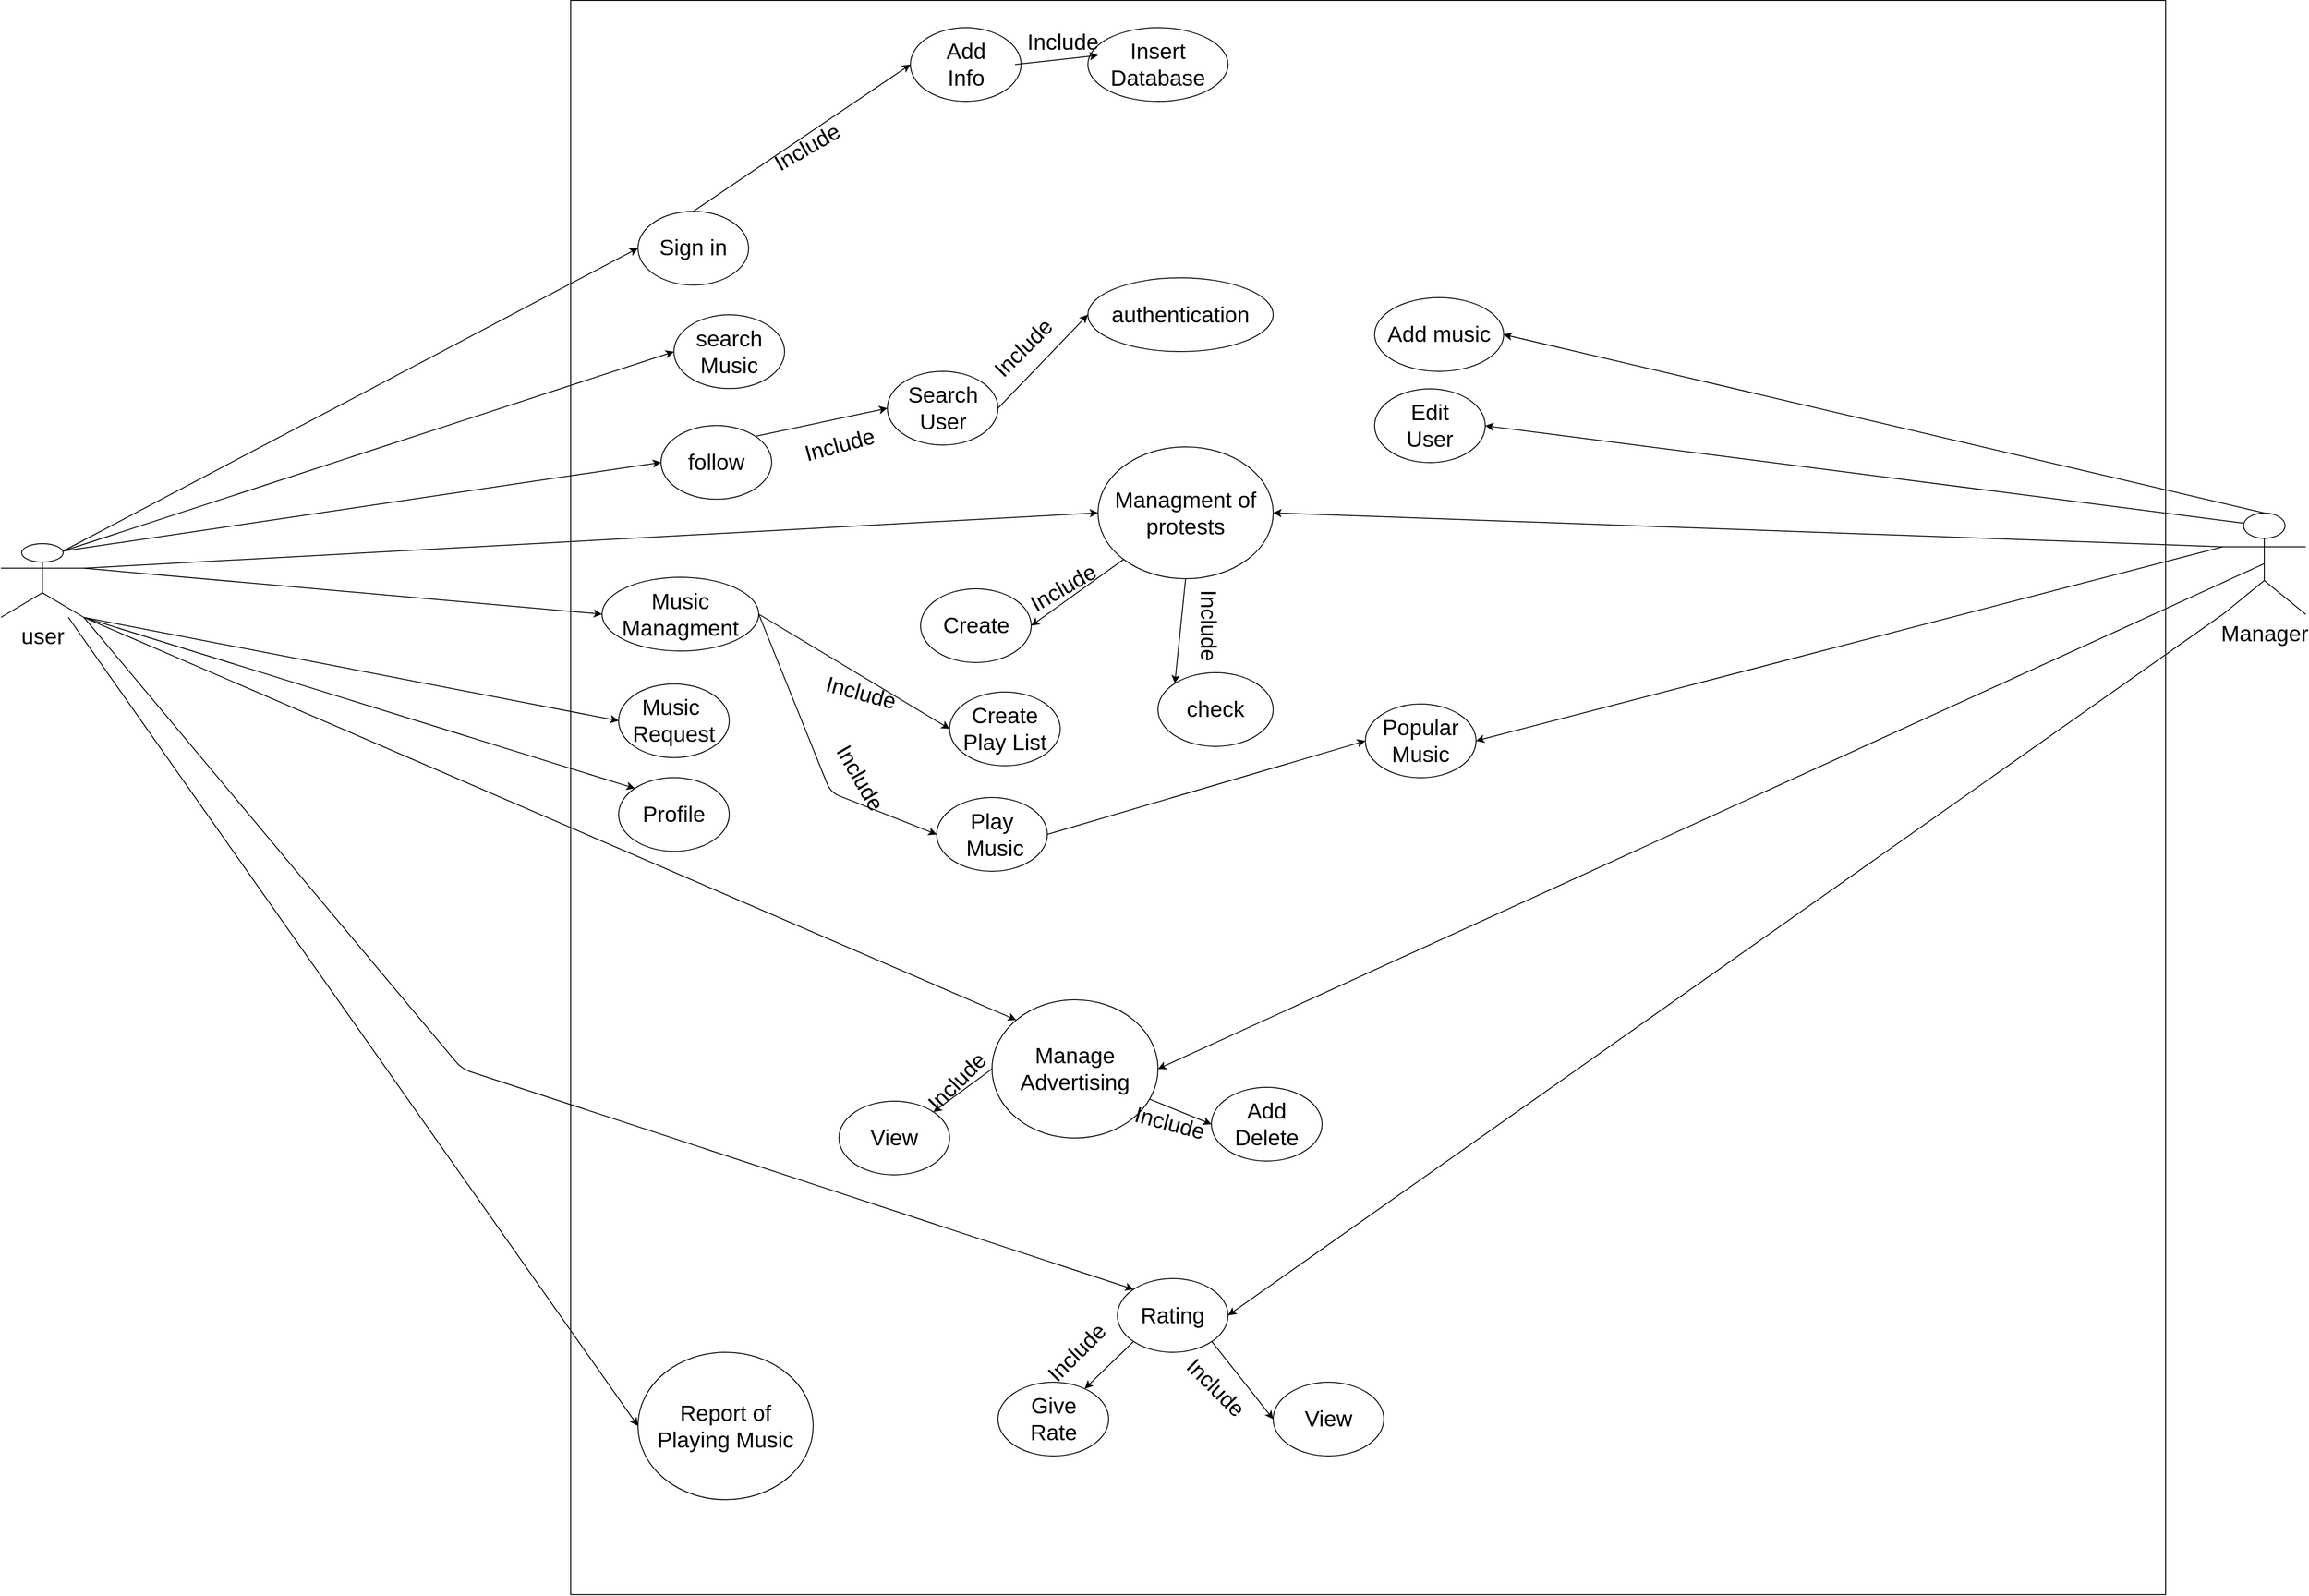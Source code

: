 <mxfile version="10.6.1" type="github"><diagram id="ye_5tzbPv_r-pX-ThF6Z" name="Page-1"><mxGraphModel dx="4592" dy="2744" grid="1" gridSize="10" guides="1" tooltips="1" connect="1" arrows="1" fold="1" page="1" pageScale="1" pageWidth="827" pageHeight="1169" math="0" shadow="0"><root><mxCell id="0"/><mxCell id="1" parent="0"/><mxCell id="ctuBxVXBDbtfJ3hx-i1C-1" value="&lt;font style=&quot;font-size: 24px&quot;&gt;user&lt;br&gt;&lt;/font&gt;&lt;br&gt;" style="shape=umlActor;verticalLabelPosition=bottom;labelBackgroundColor=#ffffff;verticalAlign=top;html=1;outlineConnect=0;" parent="1" vertex="1"><mxGeometry x="-400" y="330" width="90" height="80" as="geometry"/></mxCell><mxCell id="ctuBxVXBDbtfJ3hx-i1C-3" value="&lt;font style=&quot;font-size: 24px&quot;&gt;Manager&lt;/font&gt;&lt;br&gt;" style="shape=umlActor;verticalLabelPosition=bottom;labelBackgroundColor=#ffffff;verticalAlign=top;html=1;outlineConnect=0;" parent="1" vertex="1"><mxGeometry x="2010" y="296.714" width="90" height="110" as="geometry"/></mxCell><mxCell id="ctuBxVXBDbtfJ3hx-i1C-21" value="" style="whiteSpace=wrap;html=1;aspect=fixed;" parent="1" vertex="1"><mxGeometry x="218" y="-259.5" width="1730" height="1730" as="geometry"/></mxCell><mxCell id="ctuBxVXBDbtfJ3hx-i1C-25" value="&lt;font style=&quot;font-size: 24px&quot;&gt;Sign in&lt;/font&gt;" style="ellipse;whiteSpace=wrap;html=1;" parent="1" vertex="1"><mxGeometry x="291" y="-30.643" width="120" height="80" as="geometry"/></mxCell><mxCell id="ctuBxVXBDbtfJ3hx-i1C-26" value="&lt;font style=&quot;font-size: 24px&quot;&gt;search&lt;br&gt;Music&lt;br&gt;&lt;/font&gt;" style="ellipse;whiteSpace=wrap;html=1;" parent="1" vertex="1"><mxGeometry x="330" y="81.643" width="120" height="80" as="geometry"/></mxCell><mxCell id="ctuBxVXBDbtfJ3hx-i1C-27" value="&lt;font style=&quot;font-size: 24px&quot;&gt;follow&lt;/font&gt;" style="ellipse;whiteSpace=wrap;html=1;" parent="1" vertex="1"><mxGeometry x="316" y="201.786" width="120" height="80" as="geometry"/></mxCell><mxCell id="ctuBxVXBDbtfJ3hx-i1C-28" value="&lt;span style=&quot;font-size: 24px&quot;&gt;Music&lt;br&gt;Managment&lt;br&gt;&lt;/span&gt;" style="ellipse;whiteSpace=wrap;html=1;" parent="1" vertex="1"><mxGeometry x="252" y="366.5" width="170" height="80" as="geometry"/></mxCell><mxCell id="ctuBxVXBDbtfJ3hx-i1C-29" value="&lt;font style=&quot;font-size: 24px&quot;&gt;Music&amp;nbsp;&lt;br&gt;Request&lt;/font&gt;&lt;br&gt;" style="ellipse;whiteSpace=wrap;html=1;" parent="1" vertex="1"><mxGeometry x="270" y="482.214" width="120" height="80" as="geometry"/></mxCell><mxCell id="ctuBxVXBDbtfJ3hx-i1C-30" value="&lt;font style=&quot;font-size: 24px&quot;&gt;Profile&lt;/font&gt;" style="ellipse;whiteSpace=wrap;html=1;" parent="1" vertex="1"><mxGeometry x="270" y="583.857" width="120" height="80" as="geometry"/></mxCell><mxCell id="ctuBxVXBDbtfJ3hx-i1C-35" value="&lt;font style=&quot;font-size: 24px&quot;&gt;Add music&lt;/font&gt;" style="ellipse;whiteSpace=wrap;html=1;" parent="1" vertex="1"><mxGeometry x="1090" y="63" width="140" height="80" as="geometry"/></mxCell><mxCell id="ctuBxVXBDbtfJ3hx-i1C-36" value="&lt;font style=&quot;font-size: 24px&quot;&gt;Edit&lt;br&gt;User&lt;br&gt;&lt;/font&gt;" style="ellipse;whiteSpace=wrap;html=1;" parent="1" vertex="1"><mxGeometry x="1090" y="162" width="120" height="80" as="geometry"/></mxCell><mxCell id="ctuBxVXBDbtfJ3hx-i1C-38" value="&lt;font style=&quot;font-size: 24px&quot;&gt;Manage&lt;br&gt;Advertising&lt;/font&gt;&lt;br&gt;" style="ellipse;whiteSpace=wrap;html=1;" parent="1" vertex="1"><mxGeometry x="675" y="825" width="180" height="150" as="geometry"/></mxCell><mxCell id="ctuBxVXBDbtfJ3hx-i1C-39" value="&lt;font style=&quot;font-size: 24px&quot;&gt;Popular&lt;br&gt;Music&lt;/font&gt;&lt;br&gt;" style="ellipse;whiteSpace=wrap;html=1;" parent="1" vertex="1"><mxGeometry x="1080" y="504" width="120" height="80" as="geometry"/></mxCell><mxCell id="ctuBxVXBDbtfJ3hx-i1C-43" value="&lt;font style=&quot;font-size: 24px&quot;&gt;Report of&lt;br&gt;Playing Music&lt;/font&gt;&lt;br&gt;" style="ellipse;whiteSpace=wrap;html=1;" parent="1" vertex="1"><mxGeometry x="291" y="1207.5" width="190" height="160" as="geometry"/></mxCell><mxCell id="ctuBxVXBDbtfJ3hx-i1C-44" value="&lt;font style=&quot;font-size: 24px&quot;&gt;Rating&lt;/font&gt;" style="ellipse;whiteSpace=wrap;html=1;" parent="1" vertex="1"><mxGeometry x="811" y="1127.5" width="120" height="80" as="geometry"/></mxCell><mxCell id="ctuBxVXBDbtfJ3hx-i1C-45" value="&lt;font style=&quot;font-size: 24px&quot;&gt;Add&lt;br&gt;Info&lt;/font&gt;&lt;br&gt;" style="ellipse;whiteSpace=wrap;html=1;" parent="1" vertex="1"><mxGeometry x="586.5" y="-230" width="120" height="80" as="geometry"/></mxCell><mxCell id="ctuBxVXBDbtfJ3hx-i1C-47" value="&lt;font style=&quot;font-size: 24px&quot;&gt;Insert&lt;br&gt;Database&lt;/font&gt;&lt;br&gt;" style="ellipse;whiteSpace=wrap;html=1;" parent="1" vertex="1"><mxGeometry x="779" y="-230" width="152" height="80" as="geometry"/></mxCell><mxCell id="ctuBxVXBDbtfJ3hx-i1C-48" value="" style="endArrow=classic;html=1;exitX=0.5;exitY=0;exitDx=0;exitDy=0;entryX=0;entryY=0.5;entryDx=0;entryDy=0;" parent="1" source="ctuBxVXBDbtfJ3hx-i1C-25" target="ctuBxVXBDbtfJ3hx-i1C-45" edge="1"><mxGeometry width="50" height="50" relative="1" as="geometry"><mxPoint x="30" y="990" as="sourcePoint"/><mxPoint x="70" y="1090" as="targetPoint"/></mxGeometry></mxCell><mxCell id="ctuBxVXBDbtfJ3hx-i1C-50" value="" style="endArrow=classic;html=1;" parent="1" edge="1"><mxGeometry width="50" height="50" relative="1" as="geometry"><mxPoint x="700" y="-190" as="sourcePoint"/><mxPoint x="790" y="-200" as="targetPoint"/></mxGeometry></mxCell><mxCell id="ctuBxVXBDbtfJ3hx-i1C-51" value="&lt;font style=&quot;font-size: 24px&quot;&gt;Search&lt;br&gt;User&lt;/font&gt;&lt;br&gt;" style="ellipse;whiteSpace=wrap;html=1;" parent="1" vertex="1"><mxGeometry x="561.5" y="143" width="120" height="80" as="geometry"/></mxCell><mxCell id="ctuBxVXBDbtfJ3hx-i1C-52" value="&lt;font style=&quot;font-size: 24px&quot;&gt;authentication&lt;/font&gt;" style="ellipse;whiteSpace=wrap;html=1;" parent="1" vertex="1"><mxGeometry x="779" y="41.5" width="201" height="80" as="geometry"/></mxCell><mxCell id="ctuBxVXBDbtfJ3hx-i1C-53" value="" style="endArrow=classic;html=1;exitX=1;exitY=0;exitDx=0;exitDy=0;entryX=0;entryY=0.5;entryDx=0;entryDy=0;" parent="1" source="ctuBxVXBDbtfJ3hx-i1C-27" target="ctuBxVXBDbtfJ3hx-i1C-51" edge="1"><mxGeometry width="50" height="50" relative="1" as="geometry"><mxPoint x="470" y="300" as="sourcePoint"/><mxPoint x="520" y="250" as="targetPoint"/></mxGeometry></mxCell><mxCell id="ctuBxVXBDbtfJ3hx-i1C-54" value="" style="endArrow=classic;html=1;exitX=1;exitY=0.5;exitDx=0;exitDy=0;entryX=0;entryY=0.5;entryDx=0;entryDy=0;" parent="1" source="ctuBxVXBDbtfJ3hx-i1C-51" target="ctuBxVXBDbtfJ3hx-i1C-52" edge="1"><mxGeometry width="50" height="50" relative="1" as="geometry"><mxPoint x="690" y="190" as="sourcePoint"/><mxPoint x="800" y="190" as="targetPoint"/><Array as="points"/></mxGeometry></mxCell><mxCell id="ctuBxVXBDbtfJ3hx-i1C-55" value="&lt;font style=&quot;font-size: 24px&quot;&gt;Create&lt;br&gt;Play List&lt;/font&gt;&lt;br&gt;" style="ellipse;whiteSpace=wrap;html=1;" parent="1" vertex="1"><mxGeometry x="629" y="491" width="120" height="80" as="geometry"/></mxCell><mxCell id="ctuBxVXBDbtfJ3hx-i1C-57" value="" style="endArrow=classic;html=1;entryX=0;entryY=0.5;entryDx=0;entryDy=0;exitX=1;exitY=0.5;exitDx=0;exitDy=0;" parent="1" source="ctuBxVXBDbtfJ3hx-i1C-28" target="ctuBxVXBDbtfJ3hx-i1C-55" edge="1"><mxGeometry width="50" height="50" relative="1" as="geometry"><mxPoint x="500" y="450" as="sourcePoint"/><mxPoint x="550" y="400" as="targetPoint"/></mxGeometry></mxCell><mxCell id="ctuBxVXBDbtfJ3hx-i1C-58" value="&lt;font style=&quot;font-size: 24px&quot;&gt;Include&lt;/font&gt;" style="text;html=1;strokeColor=none;fillColor=none;align=center;verticalAlign=middle;whiteSpace=wrap;rounded=0;rotation=15;" parent="1" vertex="1"><mxGeometry x="474.5" y="482" width="116" height="20" as="geometry"/></mxCell><mxCell id="ctuBxVXBDbtfJ3hx-i1C-63" value="&lt;font style=&quot;font-size: 24px&quot;&gt;Include&lt;/font&gt;" style="text;html=1;strokeColor=none;fillColor=none;align=center;verticalAlign=middle;whiteSpace=wrap;rounded=0;rotation=60;" parent="1" vertex="1"><mxGeometry x="476.5" y="562.5" width="110" height="43" as="geometry"/></mxCell><mxCell id="ctuBxVXBDbtfJ3hx-i1C-61" value="&lt;font style=&quot;font-size: 24px&quot;&gt;Play&lt;br&gt;&amp;nbsp;Music&lt;/font&gt;&lt;br&gt;" style="ellipse;whiteSpace=wrap;html=1;" parent="1" vertex="1"><mxGeometry x="615" y="605.5" width="120" height="80" as="geometry"/></mxCell><mxCell id="ctuBxVXBDbtfJ3hx-i1C-62" value="" style="endArrow=classic;html=1;entryX=0;entryY=0.5;entryDx=0;entryDy=0;exitX=1;exitY=0.5;exitDx=0;exitDy=0;" parent="1" source="ctuBxVXBDbtfJ3hx-i1C-28" target="ctuBxVXBDbtfJ3hx-i1C-61" edge="1"><mxGeometry width="50" height="50" relative="1" as="geometry"><mxPoint x="440" y="490" as="sourcePoint"/><mxPoint x="530" y="510" as="targetPoint"/><Array as="points"><mxPoint x="500" y="600"/></Array></mxGeometry></mxCell><mxCell id="ctuBxVXBDbtfJ3hx-i1C-66" value="&lt;font style=&quot;font-size: 24px&quot;&gt;Include&lt;/font&gt;&lt;br&gt;" style="text;html=1;strokeColor=none;fillColor=none;align=center;verticalAlign=middle;whiteSpace=wrap;rounded=0;rotation=-15;" parent="1" vertex="1"><mxGeometry x="450" y="204" width="120" height="38" as="geometry"/></mxCell><mxCell id="ctuBxVXBDbtfJ3hx-i1C-67" value="&lt;font style=&quot;font-size: 24px&quot;&gt;Include&lt;/font&gt;&lt;br&gt;" style="text;html=1;strokeColor=none;fillColor=none;align=center;verticalAlign=middle;whiteSpace=wrap;rounded=0;rotation=-45;direction=east;" parent="1" vertex="1"><mxGeometry x="657.5" y="93" width="103" height="50" as="geometry"/></mxCell><mxCell id="ctuBxVXBDbtfJ3hx-i1C-73" value="&lt;font style=&quot;font-size: 24px&quot;&gt;Include&lt;/font&gt;&lt;br&gt;" style="text;html=1;strokeColor=none;fillColor=none;align=center;verticalAlign=middle;whiteSpace=wrap;rounded=0;direction=west;rotation=-30;" parent="1" vertex="1"><mxGeometry x="422" y="-130.5" width="105" height="60" as="geometry"/></mxCell><mxCell id="ctuBxVXBDbtfJ3hx-i1C-81" value="&lt;font style=&quot;font-size: 24px&quot;&gt;Include&lt;/font&gt;&lt;br&gt;" style="text;html=1;strokeColor=none;fillColor=none;align=center;verticalAlign=middle;whiteSpace=wrap;rounded=0;direction=west;rotation=0;" parent="1" vertex="1"><mxGeometry x="697" y="-243" width="110" height="57" as="geometry"/></mxCell><mxCell id="ctuBxVXBDbtfJ3hx-i1C-92" value="" style="endArrow=classic;html=1;exitX=0.75;exitY=0.1;exitDx=0;exitDy=0;exitPerimeter=0;entryX=0;entryY=0.5;entryDx=0;entryDy=0;" parent="1" source="ctuBxVXBDbtfJ3hx-i1C-1" target="ctuBxVXBDbtfJ3hx-i1C-25" edge="1"><mxGeometry width="50" height="50" relative="1" as="geometry"><mxPoint x="200" y="220" as="sourcePoint"/><mxPoint x="250" y="170" as="targetPoint"/></mxGeometry></mxCell><mxCell id="ctuBxVXBDbtfJ3hx-i1C-93" value="" style="endArrow=classic;html=1;exitX=0.75;exitY=0.1;exitDx=0;exitDy=0;exitPerimeter=0;entryX=0;entryY=0.5;entryDx=0;entryDy=0;" parent="1" source="ctuBxVXBDbtfJ3hx-i1C-1" target="ctuBxVXBDbtfJ3hx-i1C-26" edge="1"><mxGeometry width="50" height="50" relative="1" as="geometry"><mxPoint x="190" y="330" as="sourcePoint"/><mxPoint x="240" y="280" as="targetPoint"/></mxGeometry></mxCell><mxCell id="ctuBxVXBDbtfJ3hx-i1C-100" value="" style="endArrow=classic;html=1;exitX=0.75;exitY=0.1;exitDx=0;exitDy=0;exitPerimeter=0;entryX=0;entryY=0.5;entryDx=0;entryDy=0;" parent="1" source="ctuBxVXBDbtfJ3hx-i1C-1" target="ctuBxVXBDbtfJ3hx-i1C-27" edge="1"><mxGeometry width="50" height="50" relative="1" as="geometry"><mxPoint x="200" y="350" as="sourcePoint"/><mxPoint x="250" y="300" as="targetPoint"/></mxGeometry></mxCell><mxCell id="ctuBxVXBDbtfJ3hx-i1C-101" value="" style="endArrow=classic;html=1;entryX=0;entryY=0.5;entryDx=0;entryDy=0;exitX=1;exitY=0.333;exitDx=0;exitDy=0;exitPerimeter=0;" parent="1" source="ctuBxVXBDbtfJ3hx-i1C-1" target="ctuBxVXBDbtfJ3hx-i1C-28" edge="1"><mxGeometry width="50" height="50" relative="1" as="geometry"><mxPoint x="160" y="440" as="sourcePoint"/><mxPoint x="210" y="390" as="targetPoint"/></mxGeometry></mxCell><mxCell id="ctuBxVXBDbtfJ3hx-i1C-102" value="" style="endArrow=classic;html=1;exitX=1;exitY=1;exitDx=0;exitDy=0;exitPerimeter=0;entryX=0;entryY=0.5;entryDx=0;entryDy=0;" parent="1" source="ctuBxVXBDbtfJ3hx-i1C-1" target="ctuBxVXBDbtfJ3hx-i1C-29" edge="1"><mxGeometry width="50" height="50" relative="1" as="geometry"><mxPoint x="200" y="610" as="sourcePoint"/><mxPoint x="250" y="570" as="targetPoint"/></mxGeometry></mxCell><mxCell id="ctuBxVXBDbtfJ3hx-i1C-103" value="" style="endArrow=classic;html=1;exitX=1;exitY=1;exitDx=0;exitDy=0;exitPerimeter=0;entryX=0;entryY=0;entryDx=0;entryDy=0;" parent="1" source="ctuBxVXBDbtfJ3hx-i1C-1" target="ctuBxVXBDbtfJ3hx-i1C-30" edge="1"><mxGeometry width="50" height="50" relative="1" as="geometry"><mxPoint x="190" y="790" as="sourcePoint"/><mxPoint x="240" y="740" as="targetPoint"/></mxGeometry></mxCell><mxCell id="ctuBxVXBDbtfJ3hx-i1C-107" value="" style="endArrow=classic;html=1;exitX=0.5;exitY=0;exitDx=0;exitDy=0;exitPerimeter=0;entryX=1;entryY=0.5;entryDx=0;entryDy=0;" parent="1" source="ctuBxVXBDbtfJ3hx-i1C-3" target="ctuBxVXBDbtfJ3hx-i1C-35" edge="1"><mxGeometry width="50" height="50" relative="1" as="geometry"><mxPoint x="1340" y="200" as="sourcePoint"/><mxPoint x="1390" y="150" as="targetPoint"/></mxGeometry></mxCell><mxCell id="ctuBxVXBDbtfJ3hx-i1C-108" value="" style="endArrow=classic;html=1;exitX=0.25;exitY=0.1;exitDx=0;exitDy=0;exitPerimeter=0;entryX=1;entryY=0.5;entryDx=0;entryDy=0;" parent="1" source="ctuBxVXBDbtfJ3hx-i1C-3" target="ctuBxVXBDbtfJ3hx-i1C-36" edge="1"><mxGeometry width="50" height="50" relative="1" as="geometry"><mxPoint x="1320" y="310" as="sourcePoint"/><mxPoint x="1370" y="260" as="targetPoint"/></mxGeometry></mxCell><mxCell id="ctuBxVXBDbtfJ3hx-i1C-109" value="" style="endArrow=classic;html=1;exitX=0;exitY=0.333;exitDx=0;exitDy=0;exitPerimeter=0;entryX=1;entryY=0.5;entryDx=0;entryDy=0;" parent="1" source="ctuBxVXBDbtfJ3hx-i1C-3" target="ctuBxVXBDbtfJ3hx-i1C-115" edge="1"><mxGeometry width="50" height="50" relative="1" as="geometry"><mxPoint x="1290" y="350" as="sourcePoint"/><mxPoint x="1211.143" y="302.429" as="targetPoint"/></mxGeometry></mxCell><mxCell id="ctuBxVXBDbtfJ3hx-i1C-111" value="" style="endArrow=classic;html=1;exitX=0.5;exitY=0.5;exitDx=0;exitDy=0;exitPerimeter=0;entryX=1;entryY=0.5;entryDx=0;entryDy=0;" parent="1" source="ctuBxVXBDbtfJ3hx-i1C-3" target="ctuBxVXBDbtfJ3hx-i1C-38" edge="1"><mxGeometry width="50" height="50" relative="1" as="geometry"><mxPoint x="1320" y="460" as="sourcePoint"/><mxPoint x="1370" y="410" as="targetPoint"/></mxGeometry></mxCell><mxCell id="ctuBxVXBDbtfJ3hx-i1C-112" value="" style="endArrow=classic;html=1;exitX=0;exitY=0.333;exitDx=0;exitDy=0;exitPerimeter=0;entryX=1;entryY=0.5;entryDx=0;entryDy=0;" parent="1" source="ctuBxVXBDbtfJ3hx-i1C-3" target="ctuBxVXBDbtfJ3hx-i1C-39" edge="1"><mxGeometry width="50" height="50" relative="1" as="geometry"><mxPoint x="1290" y="600" as="sourcePoint"/><mxPoint x="1340" y="550" as="targetPoint"/></mxGeometry></mxCell><mxCell id="ctuBxVXBDbtfJ3hx-i1C-114" value="" style="endArrow=classic;html=1;exitX=0;exitY=1;exitDx=0;exitDy=0;exitPerimeter=0;entryX=1;entryY=0.5;entryDx=0;entryDy=0;" parent="1" source="ctuBxVXBDbtfJ3hx-i1C-3" target="ctuBxVXBDbtfJ3hx-i1C-44" edge="1"><mxGeometry width="50" height="50" relative="1" as="geometry"><mxPoint x="1360" y="870" as="sourcePoint"/><mxPoint x="1410" y="820" as="targetPoint"/></mxGeometry></mxCell><mxCell id="ctuBxVXBDbtfJ3hx-i1C-115" value="&lt;font style=&quot;font-size: 24px&quot;&gt;Managment of&lt;br&gt;protests&lt;/font&gt;&lt;br&gt;" style="ellipse;whiteSpace=wrap;html=1;" parent="1" vertex="1"><mxGeometry x="790" y="225" width="190" height="143" as="geometry"/></mxCell><mxCell id="ctuBxVXBDbtfJ3hx-i1C-120" value="" style="endArrow=classic;html=1;entryX=0;entryY=0.5;entryDx=0;entryDy=0;exitX=1;exitY=0.333;exitDx=0;exitDy=0;exitPerimeter=0;" parent="1" source="ctuBxVXBDbtfJ3hx-i1C-1" target="ctuBxVXBDbtfJ3hx-i1C-115" edge="1"><mxGeometry width="50" height="50" relative="1" as="geometry"><mxPoint x="510" y="410" as="sourcePoint"/><mxPoint x="560" y="360" as="targetPoint"/></mxGeometry></mxCell><mxCell id="ctuBxVXBDbtfJ3hx-i1C-135" value="&lt;font style=&quot;font-size: 24px&quot;&gt;Create&lt;/font&gt;" style="ellipse;whiteSpace=wrap;html=1;" parent="1" vertex="1"><mxGeometry x="597.5" y="379" width="120" height="80" as="geometry"/></mxCell><mxCell id="ctuBxVXBDbtfJ3hx-i1C-136" value="&lt;font style=&quot;font-size: 24px&quot;&gt;check&lt;/font&gt;" style="ellipse;whiteSpace=wrap;html=1;" parent="1" vertex="1"><mxGeometry x="855" y="470" width="125" height="80" as="geometry"/></mxCell><mxCell id="ctuBxVXBDbtfJ3hx-i1C-137" value="" style="endArrow=classic;html=1;exitX=0;exitY=1;exitDx=0;exitDy=0;entryX=1;entryY=0.5;entryDx=0;entryDy=0;" parent="1" source="ctuBxVXBDbtfJ3hx-i1C-115" target="ctuBxVXBDbtfJ3hx-i1C-135" edge="1"><mxGeometry width="50" height="50" relative="1" as="geometry"><mxPoint x="760" y="390" as="sourcePoint"/><mxPoint x="750" y="410" as="targetPoint"/></mxGeometry></mxCell><mxCell id="ctuBxVXBDbtfJ3hx-i1C-140" value="" style="endArrow=classic;html=1;entryX=0;entryY=0;entryDx=0;entryDy=0;exitX=0.5;exitY=1;exitDx=0;exitDy=0;" parent="1" source="ctuBxVXBDbtfJ3hx-i1C-115" target="ctuBxVXBDbtfJ3hx-i1C-136" edge="1"><mxGeometry width="50" height="50" relative="1" as="geometry"><mxPoint x="810" y="460" as="sourcePoint"/><mxPoint x="860" y="410" as="targetPoint"/></mxGeometry></mxCell><mxCell id="ctuBxVXBDbtfJ3hx-i1C-147" value="&lt;font style=&quot;font-size: 24px&quot;&gt;Include&lt;/font&gt;&lt;br&gt;" style="text;html=1;strokeColor=none;fillColor=none;align=center;verticalAlign=middle;whiteSpace=wrap;rounded=0;rotation=90;" parent="1" vertex="1"><mxGeometry x="855" y="409" width="109" height="20" as="geometry"/></mxCell><mxCell id="ctuBxVXBDbtfJ3hx-i1C-153" value="&lt;font style=&quot;font-size: 24px&quot;&gt;Include&lt;/font&gt;&lt;br&gt;" style="text;html=1;strokeColor=none;fillColor=none;align=center;verticalAlign=middle;whiteSpace=wrap;rounded=0;rotation=-30;" parent="1" vertex="1"><mxGeometry x="698" y="368" width="109" height="20" as="geometry"/></mxCell><mxCell id="ctuBxVXBDbtfJ3hx-i1C-160" value="&lt;font style=&quot;font-size: 24px&quot;&gt;View&lt;/font&gt;" style="ellipse;whiteSpace=wrap;html=1;" parent="1" vertex="1"><mxGeometry x="509" y="935" width="120" height="80" as="geometry"/></mxCell><mxCell id="ctuBxVXBDbtfJ3hx-i1C-161" value="&lt;font style=&quot;font-size: 24px&quot;&gt;Add&lt;br&gt;Delete&lt;/font&gt;&lt;br&gt;" style="ellipse;whiteSpace=wrap;html=1;" parent="1" vertex="1"><mxGeometry x="913" y="920" width="120" height="80" as="geometry"/></mxCell><mxCell id="ctuBxVXBDbtfJ3hx-i1C-162" value="" style="endArrow=classic;html=1;exitX=1;exitY=1;exitDx=0;exitDy=0;exitPerimeter=0;entryX=0;entryY=0;entryDx=0;entryDy=0;" parent="1" source="ctuBxVXBDbtfJ3hx-i1C-1" target="ctuBxVXBDbtfJ3hx-i1C-38" edge="1"><mxGeometry width="50" height="50" relative="1" as="geometry"><mxPoint x="-60" y="970" as="sourcePoint"/><mxPoint x="-350" y="1050" as="targetPoint"/><Array as="points"/></mxGeometry></mxCell><mxCell id="ctuBxVXBDbtfJ3hx-i1C-163" value="" style="endArrow=classic;html=1;entryX=1;entryY=0;entryDx=0;entryDy=0;exitX=0;exitY=0.5;exitDx=0;exitDy=0;" parent="1" source="ctuBxVXBDbtfJ3hx-i1C-38" target="ctuBxVXBDbtfJ3hx-i1C-160" edge="1"><mxGeometry width="50" height="50" relative="1" as="geometry"><mxPoint x="490" y="910" as="sourcePoint"/><mxPoint x="540" y="860" as="targetPoint"/></mxGeometry></mxCell><mxCell id="ctuBxVXBDbtfJ3hx-i1C-164" value="" style="endArrow=classic;html=1;entryX=0;entryY=0.5;entryDx=0;entryDy=0;" parent="1" source="ctuBxVXBDbtfJ3hx-i1C-38" target="ctuBxVXBDbtfJ3hx-i1C-161" edge="1"><mxGeometry width="50" height="50" relative="1" as="geometry"><mxPoint x="870" y="970" as="sourcePoint"/><mxPoint x="920" y="920" as="targetPoint"/></mxGeometry></mxCell><mxCell id="ctuBxVXBDbtfJ3hx-i1C-165" value="&lt;font style=&quot;font-size: 24px&quot;&gt;Include&lt;/font&gt;&lt;br&gt;" style="text;html=1;strokeColor=none;fillColor=none;align=center;verticalAlign=middle;whiteSpace=wrap;rounded=0;rotation=-45;" parent="1" vertex="1"><mxGeometry x="587" y="891" width="100" height="45" as="geometry"/></mxCell><mxCell id="ctuBxVXBDbtfJ3hx-i1C-167" value="&lt;font style=&quot;font-size: 24px&quot;&gt;Include&lt;/font&gt;&lt;br&gt;" style="text;html=1;strokeColor=none;fillColor=none;align=center;verticalAlign=middle;whiteSpace=wrap;rounded=0;rotation=15;" parent="1" vertex="1"><mxGeometry x="817.5" y="936" width="100" height="45" as="geometry"/></mxCell><mxCell id="ctuBxVXBDbtfJ3hx-i1C-171" value="" style="endArrow=classic;html=1;entryX=0;entryY=0;entryDx=0;entryDy=0;exitX=1;exitY=1;exitDx=0;exitDy=0;exitPerimeter=0;" parent="1" source="ctuBxVXBDbtfJ3hx-i1C-1" target="ctuBxVXBDbtfJ3hx-i1C-44" edge="1"><mxGeometry width="50" height="50" relative="1" as="geometry"><mxPoint x="260" y="960" as="sourcePoint"/><mxPoint x="310" y="910" as="targetPoint"/><Array as="points"><mxPoint x="100" y="900"/></Array></mxGeometry></mxCell><mxCell id="ctuBxVXBDbtfJ3hx-i1C-172" value="&lt;font style=&quot;font-size: 24px&quot;&gt;Give&lt;br&gt;Rate&lt;/font&gt;" style="ellipse;whiteSpace=wrap;html=1;" parent="1" vertex="1"><mxGeometry x="681.5" y="1240" width="120" height="80" as="geometry"/></mxCell><mxCell id="ctuBxVXBDbtfJ3hx-i1C-173" value="&lt;font style=&quot;font-size: 24px&quot;&gt;View&lt;/font&gt;" style="ellipse;whiteSpace=wrap;html=1;" parent="1" vertex="1"><mxGeometry x="980" y="1240" width="120" height="80" as="geometry"/></mxCell><mxCell id="ctuBxVXBDbtfJ3hx-i1C-174" value="" style="endArrow=classic;html=1;exitX=1;exitY=1;exitDx=0;exitDy=0;entryX=0;entryY=0.5;entryDx=0;entryDy=0;" parent="1" source="ctuBxVXBDbtfJ3hx-i1C-44" target="ctuBxVXBDbtfJ3hx-i1C-173" edge="1"><mxGeometry width="50" height="50" relative="1" as="geometry"><mxPoint x="1030" y="1200" as="sourcePoint"/><mxPoint x="1080" y="1150" as="targetPoint"/></mxGeometry></mxCell><mxCell id="ctuBxVXBDbtfJ3hx-i1C-175" value="" style="endArrow=classic;html=1;exitX=0;exitY=1;exitDx=0;exitDy=0;" parent="1" source="ctuBxVXBDbtfJ3hx-i1C-44" target="ctuBxVXBDbtfJ3hx-i1C-172" edge="1"><mxGeometry width="50" height="50" relative="1" as="geometry"><mxPoint x="700" y="1220" as="sourcePoint"/><mxPoint x="750" y="1170" as="targetPoint"/></mxGeometry></mxCell><mxCell id="ctuBxVXBDbtfJ3hx-i1C-177" value="" style="endArrow=classic;html=1;entryX=0;entryY=0.5;entryDx=0;entryDy=0;exitX=1;exitY=0.5;exitDx=0;exitDy=0;" parent="1" source="ctuBxVXBDbtfJ3hx-i1C-61" target="ctuBxVXBDbtfJ3hx-i1C-39" edge="1"><mxGeometry width="50" height="50" relative="1" as="geometry"><mxPoint x="420" y="1260" as="sourcePoint"/><mxPoint x="470" y="1210" as="targetPoint"/><Array as="points"/></mxGeometry></mxCell><mxCell id="ctuBxVXBDbtfJ3hx-i1C-180" value="&lt;font style=&quot;font-size: 24px&quot;&gt;Include&lt;/font&gt;" style="text;html=1;strokeColor=none;fillColor=none;align=center;verticalAlign=middle;whiteSpace=wrap;rounded=0;rotation=-45;" parent="1" vertex="1"><mxGeometry x="723" y="1197.5" width="88" height="20" as="geometry"/></mxCell><mxCell id="ctuBxVXBDbtfJ3hx-i1C-181" value="&lt;font style=&quot;font-size: 24px&quot;&gt;Include&lt;/font&gt;" style="text;html=1;strokeColor=none;fillColor=none;align=center;verticalAlign=middle;whiteSpace=wrap;rounded=0;rotation=45;" parent="1" vertex="1"><mxGeometry x="873.5" y="1221.5" width="88" height="48" as="geometry"/></mxCell><mxCell id="ctuBxVXBDbtfJ3hx-i1C-185" value="" style="endArrow=classic;html=1;entryX=0;entryY=0.5;entryDx=0;entryDy=0;" parent="1" source="ctuBxVXBDbtfJ3hx-i1C-1" target="ctuBxVXBDbtfJ3hx-i1C-43" edge="1"><mxGeometry width="50" height="50" relative="1" as="geometry"><mxPoint x="-100" y="1050" as="sourcePoint"/><mxPoint x="-50" y="1000" as="targetPoint"/></mxGeometry></mxCell></root></mxGraphModel></diagram></mxfile>